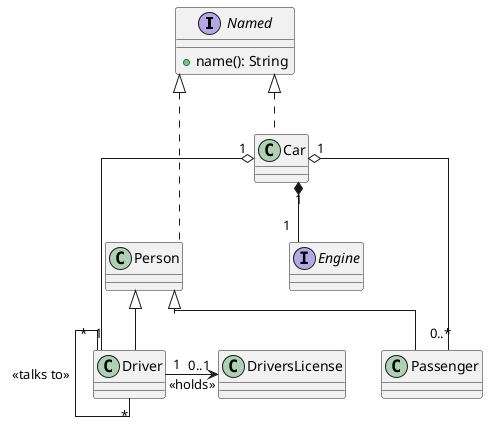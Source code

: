 @startuml

interface Named {
  + name(): String
}
class Car
interface Engine
class Person
class Driver
class Passenger
class DriversLicense

' "Is-a":
' a) Interface implementation
Named <|.. Person
Named <|.. Car
' b) Inheritance
Person <|-- Driver
Person <|-- Passenger

' Association ("uses"):
Driver "1" --right-> "0..1" DriversLicense : << holds >>
Driver "*" -- "*" Driver : << talks to >>

' "Has-a":
' a) Composition: ownership
Car "1" *-- "1" Engine
' b) Aggregation: partnership
Car "1" o--- "1" Driver
Car "1" o--- "0..*" Passenger

skinparam linetype ortho
skinparam Shadowing false

@enduml
